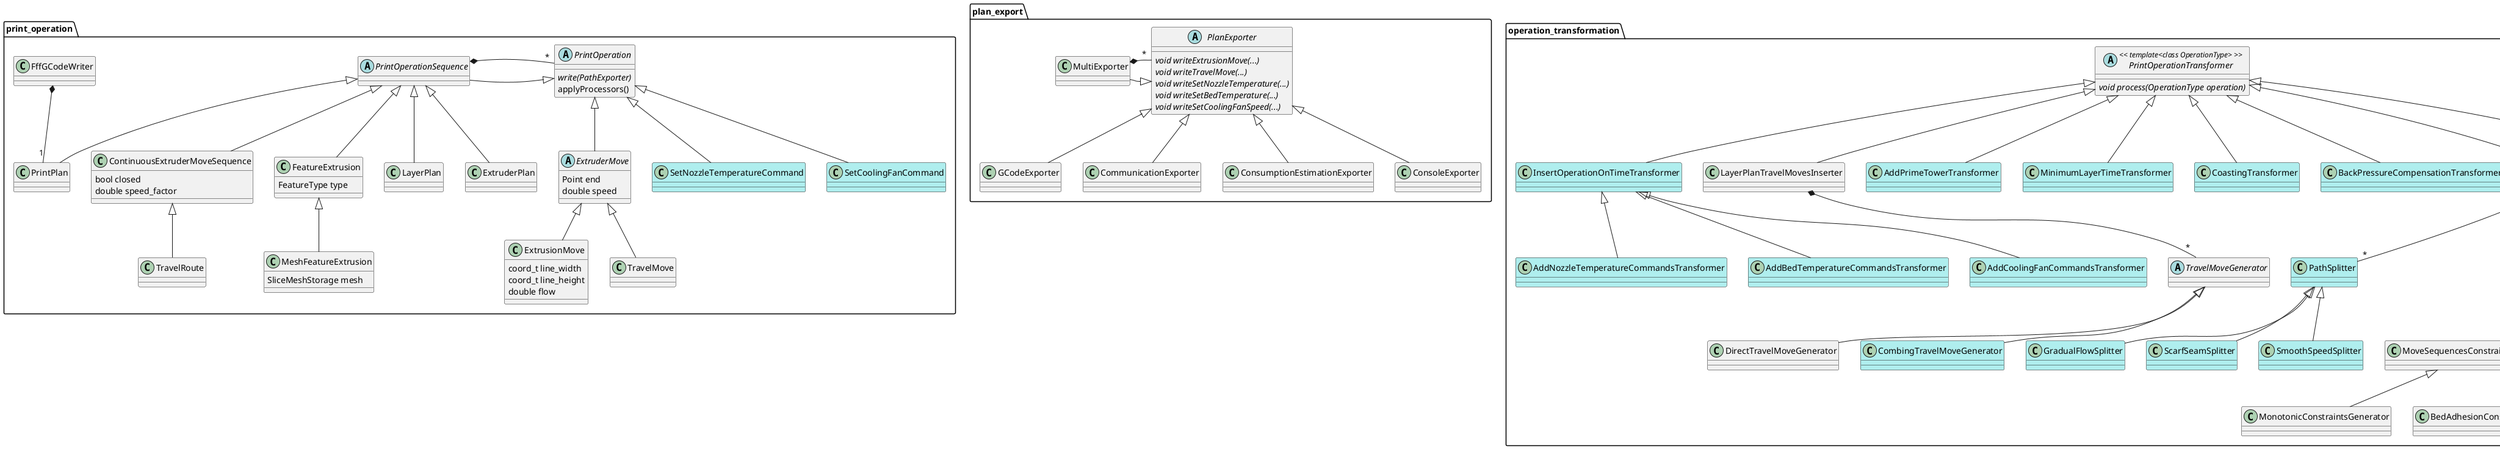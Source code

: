 @startuml
package "print_operation" {
  FffGCodeWriter *-- "1" PrintPlan

  abstract class PrintOperation {
    {abstract} write(PathExporter)
    applyProcessors()
  }

  abstract PrintOperationSequence
  abstract ExtruderMove

  PrintOperationSequence -left-|> PrintOperation
  PrintOperationSequence *-- "*" PrintOperation

  LayerPlan -up-|> PrintOperationSequence
  ExtruderPlan -up-|> PrintOperationSequence
  ContinuousExtruderMoveSequence -up-|> PrintOperationSequence
  PrintPlan -up-|> PrintOperationSequence
  MeshFeatureExtrusion -up-|> FeatureExtrusion

  ExtruderMove -up-|> PrintOperation
  ExtrusionMove -up-|> ExtruderMove
  TravelMove -up-|> ExtruderMove

  class SetNozzleTemperatureCommand #paleturquoise
  SetNozzleTemperatureCommand -up-|> PrintOperation
  class SetCoolingFanCommand #paleturquoise
  SetCoolingFanCommand -up-|> PrintOperation

  FeatureExtrusion -up-|> PrintOperationSequence
  TravelRoute -up-|> ContinuousExtruderMoveSequence
}
package "plan_export" {
  abstract PlanExporter {
      {abstract} void writeExtrusionMove(...)
      {abstract} void writeTravelMove(...)
      {abstract} void writeSetNozzleTemperature(...)
      {abstract} void writeSetBedTemperature(...)
      {abstract} void writeSetCoolingFanSpeed(...)
  }

  GCodeExporter -up-|> PlanExporter
  CommunicationExporter -up-|> PlanExporter
  MultiExporter -right-|> PlanExporter
  ConsumptionEstimationExporter -up-|> PlanExporter
  ConsoleExporter -up-|> PlanExporter

  MultiExporter *-- "*" PlanExporter
}

ExtruderMove : Point end
ExtruderMove : double speed

ExtrusionMove : coord_t line_width
ExtrusionMove : coord_t line_height
ExtrusionMove : double flow

FeatureExtrusion : FeatureType type

MeshFeatureExtrusion : SliceMeshStorage mesh

ContinuousExtruderMoveSequence : bool closed
ContinuousExtruderMoveSequence : double speed_factor

package "operation_transformation" {
  abstract PrintOperationTransformer << template<class OperationType> >> {
    {abstract} void process(OperationType operation)
  }

  LayerPlanTravelMovesInserter -up-|> PrintOperationTransformer
  AddPrimeTowerTransformer -up-|> PrintOperationTransformer
  MinimumLayerTimeTransformer -up-|> PrintOperationTransformer
  CoastingTransformer -up-|> PrintOperationTransformer
  BackPressureCompensationTransformer -up-|> PrintOperationTransformer
  SplitterTransformer -up-|> PrintOperationTransformer
  AddNozzleTemperatureCommandsTransformer -up-|> InsertOperationOnTimeTransformer
  AddBedTemperatureCommandsTransformer -up-|> InsertOperationOnTimeTransformer
  AddCoolingFanCommandsTransformer -up-|> InsertOperationOnTimeTransformer
  InsertOperationOnTimeTransformer -up-|> PrintOperationTransformer

  LayerPlanTravelMovesInserter *-- "*" TravelMoveGenerator
  abstract TravelMoveGenerator
  DirectTravelMoveGenerator -up-|> TravelMoveGenerator
  CombingTravelMoveGenerator -up-|> TravelMoveGenerator

  BedAdhesionConstraintsGenerator -up-|> FeatureExtrusionsConstraintsGenerator
  MeshFeaturesConstraintsGenerator -up-|> FeatureExtrusionsConstraintsGenerator

  MonotonicConstraintsGenerator -up-|> MoveSequencesConstraintsGenerator

  ExtruderPlanScheduler -up-|> PrintOperationTransformer
  class FeatureExtrusionScheduler
  ExtruderPlanScheduler *-- "*" FeatureExtrusionScheduler
  FeatureExtrusionScheduler *-- "*" FeatureExtrusionsConstraintsGenerator
  FeatureExtrusionScheduler *-- "*" MoveSequencesConstraintsGenerator

  SplitterTransformer *-- "*" PathSplitter

  abstract PathSplitter
  GradualFlowSplitter -up-|> PathSplitter
  ScarfSeamSplitter -up-|> PathSplitter
  SmoothSpeedSplitter -up-|> PathSplitter

  class InsertOperationOnTimeTransformer #paleturquoise
  class AddNozzleTemperatureCommandsTransformer #paleturquoise
  class AddBedTemperatureCommandsTransformer #paleturquoise
  class AddCoolingFanCommandsTransformer #paleturquoise
  class AddPrimeTowerTransformer #paleturquoise
  class CombingTravelMoveGenerator #paleturquoise
  class MinimumLayerTimeTransformer #paleturquoise
  class CoastingTransformer #paleturquoise
  class BackPressureCompensationTransformer #paleturquoise
  class SplitterTransformer #paleturquoise
  class PathSplitter #paleturquoise
  class GradualFlowSplitter #paleturquoise
  class ScarfSeamSplitter #paleturquoise
  class SmoothSpeedSplitter #paleturquoise
}

package "feature_generation" {
  abstract FeatureGenerator {
    {abstract} vector<FeatureExtrusion> generateFeatures(layer_index, extruder_index)
  }

  MeshFeatureGenerator -up-|> FeatureGenerator
  NormalSupportGenerator -up-|> FeatureGenerator
  TreeSupportGenerator -up-|> FeatureGenerator
  OozeShieldGenerator -up-|> FeatureGenerator
  SkirtBrimGenerator -up-|> FeatureGenerator

  class MeshFeatureGenerator #paleturquoise
  class NormalSupportGenerator #paleturquoise
  class TreeSupportGenerator #paleturquoise
  class OozeShieldGenerator #paleturquoise
  class SkirtBrimGenerator #paleturquoise
}
@enduml
